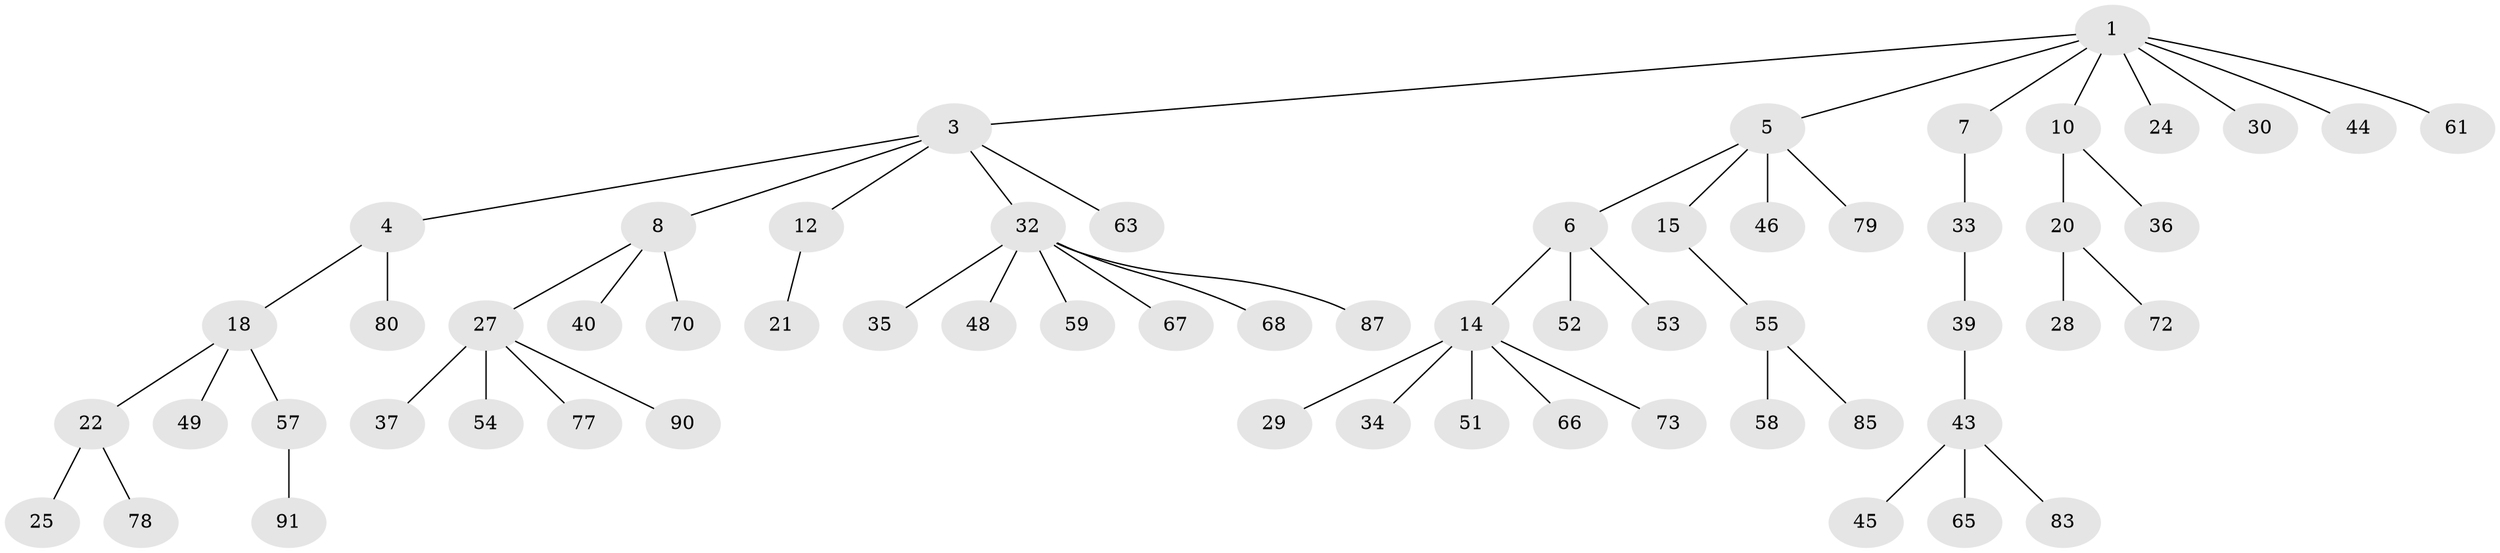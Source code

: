 // Generated by graph-tools (version 1.1) at 2025/52/02/27/25 19:52:12]
// undirected, 61 vertices, 60 edges
graph export_dot {
graph [start="1"]
  node [color=gray90,style=filled];
  1 [super="+2"];
  3 [super="+19"];
  4 [super="+9"];
  5 [super="+16"];
  6 [super="+11"];
  7 [super="+17"];
  8 [super="+13"];
  10;
  12 [super="+62"];
  14 [super="+23"];
  15 [super="+38"];
  18 [super="+56"];
  20 [super="+88"];
  21 [super="+50"];
  22 [super="+26"];
  24;
  25 [super="+47"];
  27 [super="+42"];
  28 [super="+84"];
  29 [super="+31"];
  30;
  32 [super="+76"];
  33 [super="+74"];
  34;
  35;
  36 [super="+64"];
  37 [super="+41"];
  39;
  40;
  43 [super="+60"];
  44;
  45;
  46;
  48;
  49;
  51;
  52 [super="+71"];
  53;
  54;
  55 [super="+75"];
  57 [super="+89"];
  58;
  59;
  61 [super="+82"];
  63 [super="+69"];
  65;
  66;
  67;
  68;
  70;
  72;
  73 [super="+81"];
  77;
  78;
  79;
  80;
  83;
  85 [super="+86"];
  87;
  90;
  91;
  1 -- 24;
  1 -- 44;
  1 -- 61;
  1 -- 3;
  1 -- 5;
  1 -- 7;
  1 -- 10;
  1 -- 30;
  3 -- 4;
  3 -- 8;
  3 -- 12;
  3 -- 32;
  3 -- 63;
  4 -- 18;
  4 -- 80;
  5 -- 6;
  5 -- 15;
  5 -- 46;
  5 -- 79;
  6 -- 52;
  6 -- 53;
  6 -- 14;
  7 -- 33;
  8 -- 27;
  8 -- 40;
  8 -- 70;
  10 -- 20;
  10 -- 36;
  12 -- 21;
  14 -- 34;
  14 -- 66;
  14 -- 51;
  14 -- 73;
  14 -- 29;
  15 -- 55;
  18 -- 22;
  18 -- 49;
  18 -- 57;
  20 -- 28;
  20 -- 72;
  22 -- 25;
  22 -- 78;
  27 -- 37;
  27 -- 90;
  27 -- 77;
  27 -- 54;
  32 -- 35;
  32 -- 48;
  32 -- 59;
  32 -- 67;
  32 -- 68;
  32 -- 87;
  33 -- 39;
  39 -- 43;
  43 -- 45;
  43 -- 83;
  43 -- 65;
  55 -- 58;
  55 -- 85;
  57 -- 91;
}
